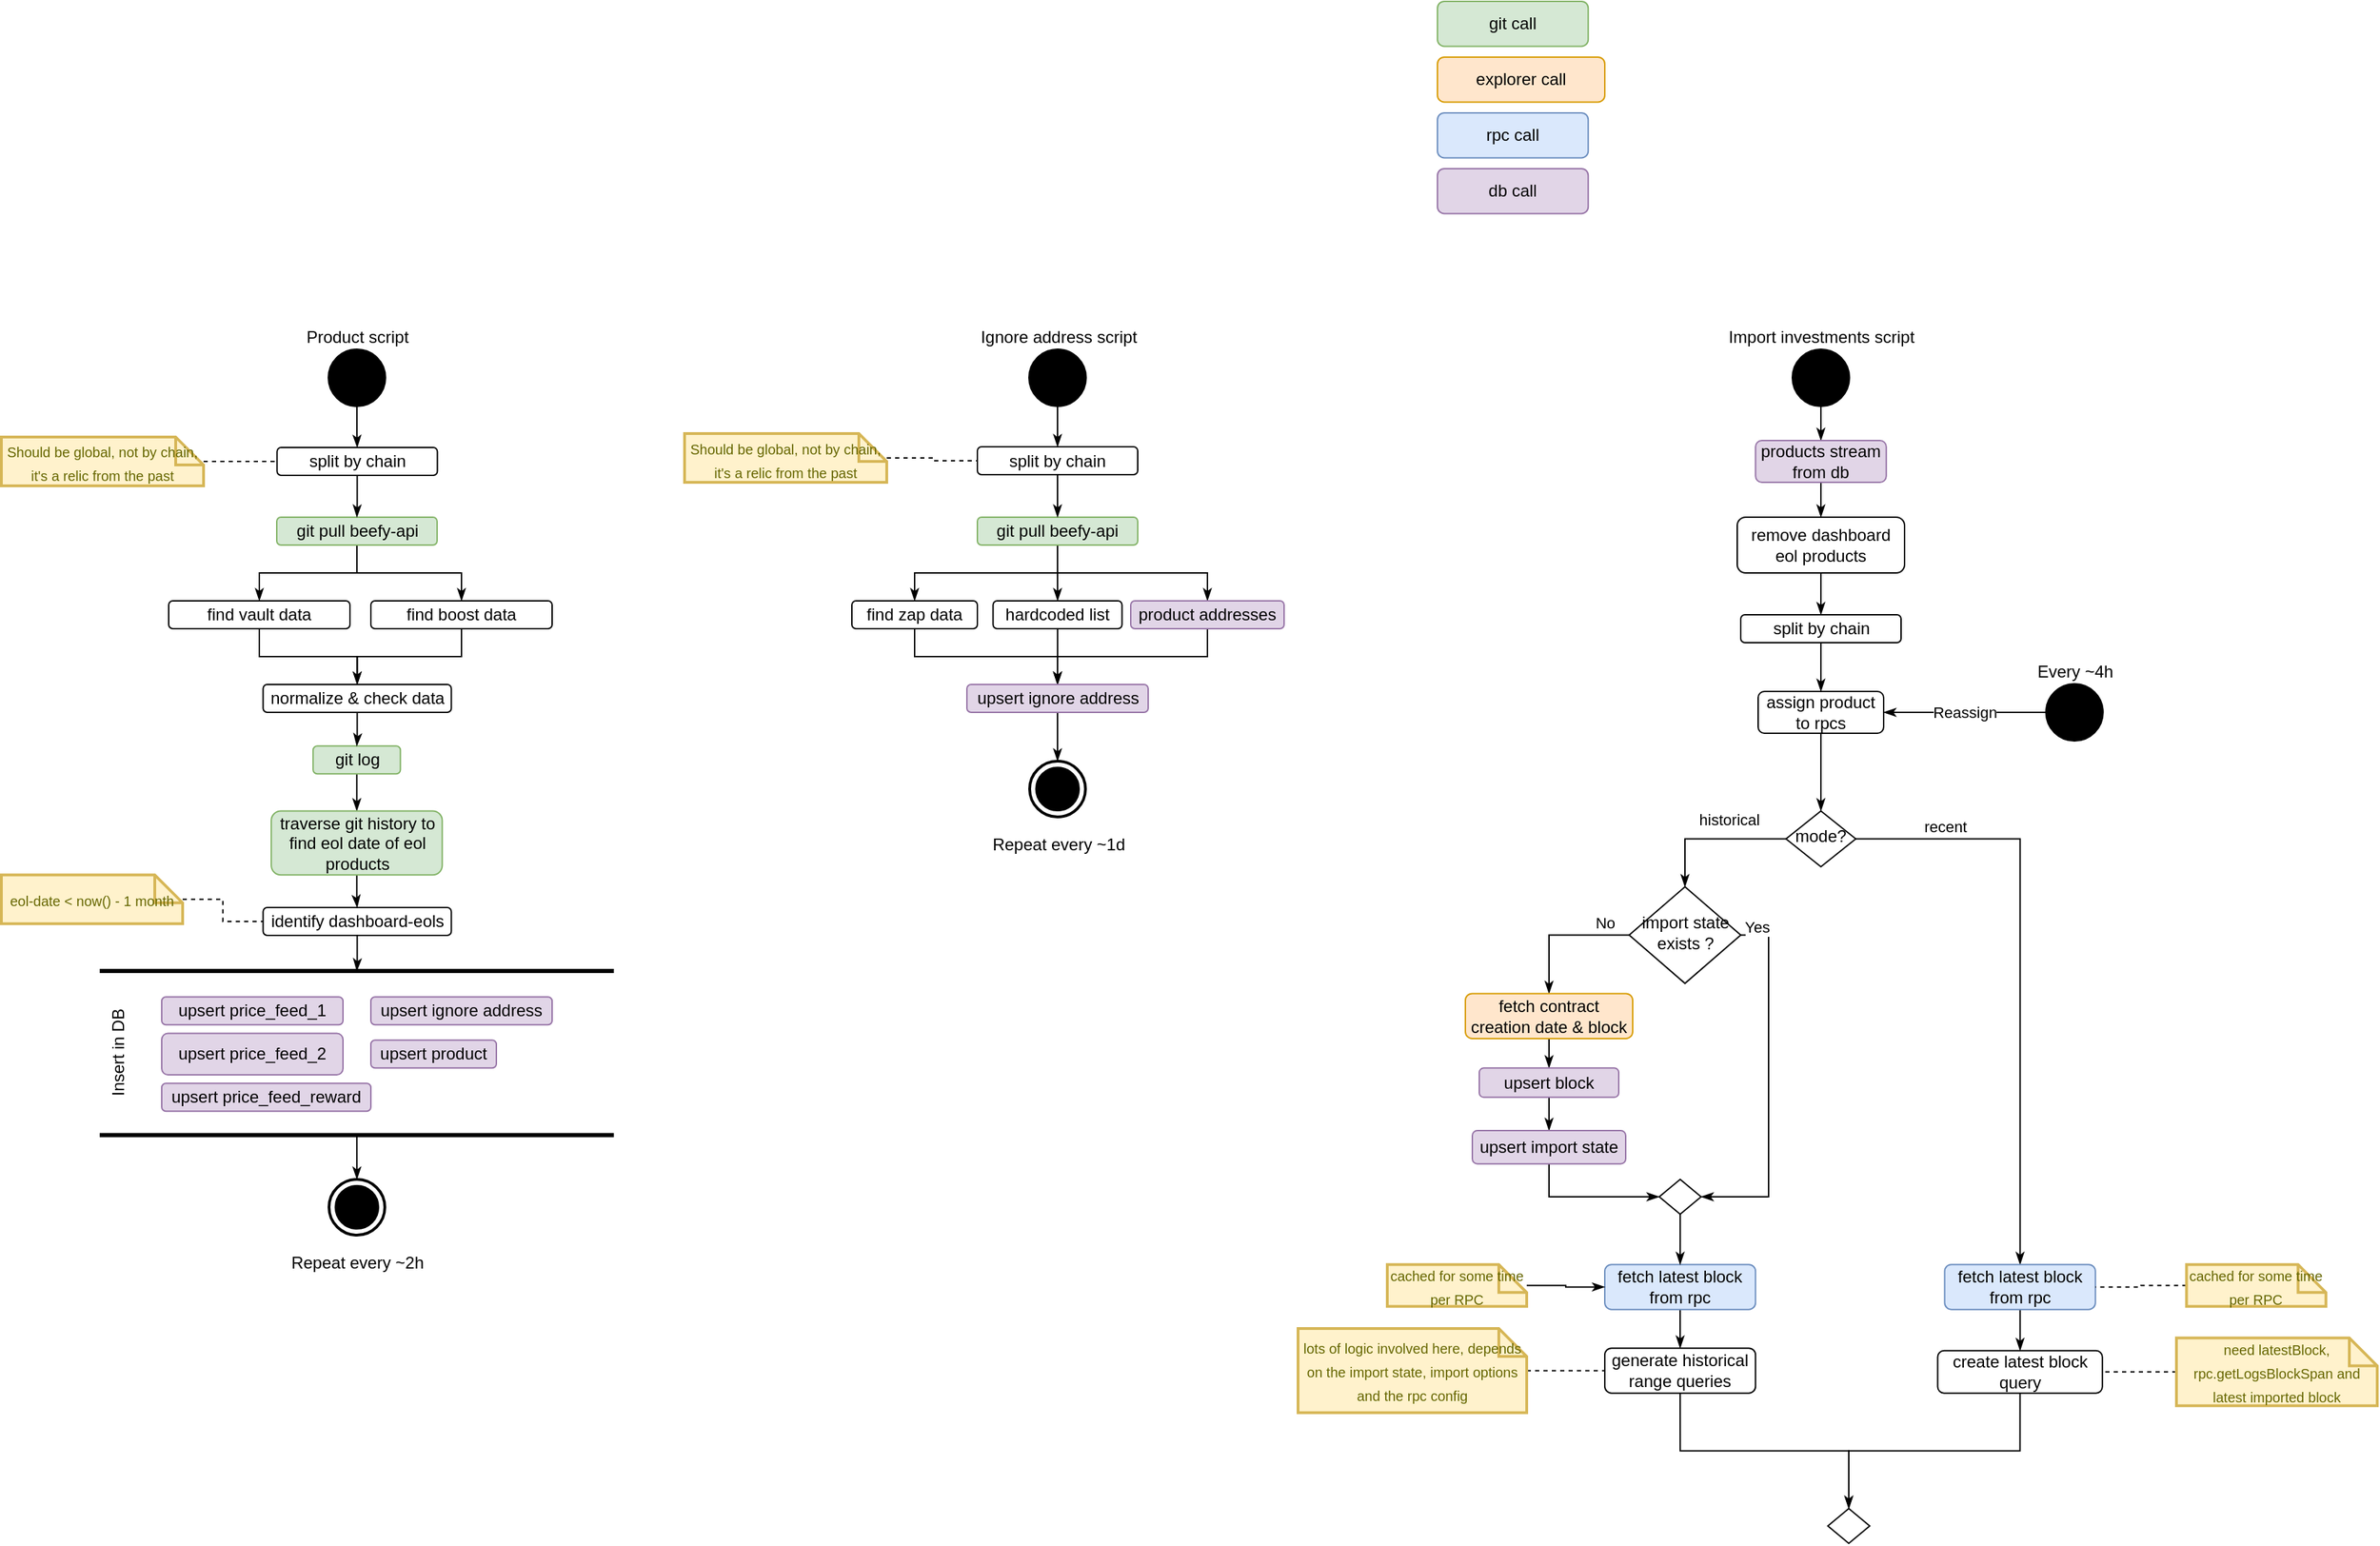 <mxfile version="21.2.1" type="github">
  <diagram id="C5RBs43oDa-KdzZeNtuy" name="Page-1">
    <mxGraphModel dx="1781" dy="1821" grid="1" gridSize="10" guides="1" tooltips="1" connect="1" arrows="1" fold="1" page="1" pageScale="1" pageWidth="827" pageHeight="1169" math="0" shadow="0">
      <root>
        <mxCell id="WIyWlLk6GJQsqaUBKTNV-0" />
        <mxCell id="WIyWlLk6GJQsqaUBKTNV-1" parent="WIyWlLk6GJQsqaUBKTNV-0" />
        <mxCell id="ZiqXiyuxJ9c71-WuivR--42" style="edgeStyle=orthogonalEdgeStyle;rounded=0;orthogonalLoop=1;jettySize=auto;html=1;endArrow=classicThin;endFill=1;" edge="1" parent="WIyWlLk6GJQsqaUBKTNV-1" source="ZiqXiyuxJ9c71-WuivR--5" target="ZiqXiyuxJ9c71-WuivR--52">
          <mxGeometry relative="1" as="geometry">
            <mxPoint x="80" y="80" as="targetPoint" />
          </mxGeometry>
        </mxCell>
        <mxCell id="ZiqXiyuxJ9c71-WuivR--5" value="Product script" style="shape=ellipse;html=1;fillColor=strokeColor;strokeWidth=2;verticalLabelPosition=top;verticalAlignment=top;perimeter=ellipsePerimeter;labelPosition=center;align=center;verticalAlign=bottom;" vertex="1" parent="WIyWlLk6GJQsqaUBKTNV-1">
          <mxGeometry x="-55" width="40" height="40" as="geometry" />
        </mxCell>
        <mxCell id="ZiqXiyuxJ9c71-WuivR--6" value="upsert product" style="rounded=1;whiteSpace=wrap;html=1;fontSize=12;glass=0;strokeWidth=1;shadow=0;fillColor=#e1d5e7;strokeColor=#9673a6;" vertex="1" parent="WIyWlLk6GJQsqaUBKTNV-1">
          <mxGeometry x="-25" y="495.12" width="90" height="20" as="geometry" />
        </mxCell>
        <mxCell id="ZiqXiyuxJ9c71-WuivR--87" style="edgeStyle=orthogonalEdgeStyle;shape=connector;rounded=0;orthogonalLoop=1;jettySize=auto;html=1;labelBackgroundColor=default;strokeColor=default;fontFamily=Helvetica;fontSize=11;fontColor=default;endArrow=classicThin;endFill=1;" edge="1" parent="WIyWlLk6GJQsqaUBKTNV-1" source="ZiqXiyuxJ9c71-WuivR--8" target="ZiqXiyuxJ9c71-WuivR--10">
          <mxGeometry relative="1" as="geometry" />
        </mxCell>
        <mxCell id="ZiqXiyuxJ9c71-WuivR--88" style="edgeStyle=orthogonalEdgeStyle;shape=connector;rounded=0;orthogonalLoop=1;jettySize=auto;html=1;labelBackgroundColor=default;strokeColor=default;fontFamily=Helvetica;fontSize=11;fontColor=default;endArrow=classicThin;endFill=1;" edge="1" parent="WIyWlLk6GJQsqaUBKTNV-1" source="ZiqXiyuxJ9c71-WuivR--8" target="ZiqXiyuxJ9c71-WuivR--27">
          <mxGeometry relative="1" as="geometry" />
        </mxCell>
        <mxCell id="ZiqXiyuxJ9c71-WuivR--8" value="git pull beefy-api" style="rounded=1;whiteSpace=wrap;html=1;fontSize=12;glass=0;strokeWidth=1;shadow=0;fillColor=#d5e8d4;strokeColor=#82b366;" vertex="1" parent="WIyWlLk6GJQsqaUBKTNV-1">
          <mxGeometry x="-92.5" y="120" width="115" height="20" as="geometry" />
        </mxCell>
        <mxCell id="ZiqXiyuxJ9c71-WuivR--94" style="edgeStyle=orthogonalEdgeStyle;shape=connector;rounded=0;orthogonalLoop=1;jettySize=auto;html=1;labelBackgroundColor=default;strokeColor=default;fontFamily=Helvetica;fontSize=11;fontColor=default;endArrow=classicThin;endFill=1;" edge="1" parent="WIyWlLk6GJQsqaUBKTNV-1" source="ZiqXiyuxJ9c71-WuivR--10" target="ZiqXiyuxJ9c71-WuivR--90">
          <mxGeometry relative="1" as="geometry" />
        </mxCell>
        <mxCell id="ZiqXiyuxJ9c71-WuivR--10" value="find vault data" style="rounded=1;whiteSpace=wrap;html=1;fontSize=12;glass=0;strokeWidth=1;shadow=0;" vertex="1" parent="WIyWlLk6GJQsqaUBKTNV-1">
          <mxGeometry x="-170" y="180" width="130" height="20" as="geometry" />
        </mxCell>
        <mxCell id="ZiqXiyuxJ9c71-WuivR--16" value="upsert&amp;nbsp;price_feed_1" style="rounded=1;whiteSpace=wrap;html=1;fontSize=12;glass=0;strokeWidth=1;shadow=0;fillColor=#e1d5e7;strokeColor=#9673a6;" vertex="1" parent="WIyWlLk6GJQsqaUBKTNV-1">
          <mxGeometry x="-175" y="464.12" width="130" height="20" as="geometry" />
        </mxCell>
        <mxCell id="ZiqXiyuxJ9c71-WuivR--41" style="edgeStyle=orthogonalEdgeStyle;rounded=0;orthogonalLoop=1;jettySize=auto;html=1;endArrow=classicThin;endFill=1;" edge="1" parent="WIyWlLk6GJQsqaUBKTNV-1" source="ZiqXiyuxJ9c71-WuivR--19" target="ZiqXiyuxJ9c71-WuivR--39">
          <mxGeometry relative="1" as="geometry" />
        </mxCell>
        <mxCell id="ZiqXiyuxJ9c71-WuivR--19" value="Insert in DB" style="html=1;shape=mxgraph.sysml.actPart;strokeWidth=3;verticalAlign=top;rotation=-90;whiteSpace=wrap;" vertex="1" parent="WIyWlLk6GJQsqaUBKTNV-1">
          <mxGeometry x="-93.94" y="320" width="117.65" height="368.75" as="geometry" />
        </mxCell>
        <mxCell id="ZiqXiyuxJ9c71-WuivR--20" value="upsert&amp;nbsp;price_feed_2" style="rounded=1;whiteSpace=wrap;html=1;fontSize=12;glass=0;strokeWidth=1;shadow=0;fillColor=#e1d5e7;strokeColor=#9673a6;" vertex="1" parent="WIyWlLk6GJQsqaUBKTNV-1">
          <mxGeometry x="-175" y="490.24" width="130" height="29.76" as="geometry" />
        </mxCell>
        <mxCell id="ZiqXiyuxJ9c71-WuivR--23" value="upsert price_feed_reward" style="rounded=1;whiteSpace=wrap;html=1;fontSize=12;glass=0;strokeWidth=1;shadow=0;fillColor=#e1d5e7;strokeColor=#9673a6;" vertex="1" parent="WIyWlLk6GJQsqaUBKTNV-1">
          <mxGeometry x="-175" y="526.12" width="150" height="20" as="geometry" />
        </mxCell>
        <mxCell id="ZiqXiyuxJ9c71-WuivR--24" value="upsert ignore address" style="rounded=1;whiteSpace=wrap;html=1;fontSize=12;glass=0;strokeWidth=1;shadow=0;fillColor=#e1d5e7;strokeColor=#9673a6;" vertex="1" parent="WIyWlLk6GJQsqaUBKTNV-1">
          <mxGeometry x="-25" y="464.12" width="130" height="20" as="geometry" />
        </mxCell>
        <mxCell id="ZiqXiyuxJ9c71-WuivR--93" style="edgeStyle=orthogonalEdgeStyle;shape=connector;rounded=0;orthogonalLoop=1;jettySize=auto;html=1;labelBackgroundColor=default;strokeColor=default;fontFamily=Helvetica;fontSize=11;fontColor=default;endArrow=classicThin;endFill=1;" edge="1" parent="WIyWlLk6GJQsqaUBKTNV-1" source="ZiqXiyuxJ9c71-WuivR--27" target="ZiqXiyuxJ9c71-WuivR--90">
          <mxGeometry relative="1" as="geometry" />
        </mxCell>
        <mxCell id="ZiqXiyuxJ9c71-WuivR--27" value="find boost data" style="rounded=1;whiteSpace=wrap;html=1;fontSize=12;glass=0;strokeWidth=1;shadow=0;" vertex="1" parent="WIyWlLk6GJQsqaUBKTNV-1">
          <mxGeometry x="-25" y="180" width="130" height="20" as="geometry" />
        </mxCell>
        <mxCell id="ZiqXiyuxJ9c71-WuivR--40" style="edgeStyle=orthogonalEdgeStyle;rounded=0;orthogonalLoop=1;jettySize=auto;html=1;endArrow=classicThin;endFill=1;" edge="1" parent="WIyWlLk6GJQsqaUBKTNV-1" source="ZiqXiyuxJ9c71-WuivR--89" target="ZiqXiyuxJ9c71-WuivR--78">
          <mxGeometry relative="1" as="geometry">
            <mxPoint x="-35" y="350" as="sourcePoint" />
          </mxGeometry>
        </mxCell>
        <mxCell id="ZiqXiyuxJ9c71-WuivR--39" value="Repeat every ~2h" style="html=1;shape=mxgraph.sysml.actFinal;strokeWidth=2;verticalLabelPosition=bottom;verticalAlignment=top;" vertex="1" parent="WIyWlLk6GJQsqaUBKTNV-1">
          <mxGeometry x="-55.0" y="595" width="40" height="40" as="geometry" />
        </mxCell>
        <mxCell id="ZiqXiyuxJ9c71-WuivR--57" style="edgeStyle=orthogonalEdgeStyle;rounded=0;orthogonalLoop=1;jettySize=auto;html=1;endArrow=classicThin;endFill=1;" edge="1" parent="WIyWlLk6GJQsqaUBKTNV-1" source="ZiqXiyuxJ9c71-WuivR--45" target="ZiqXiyuxJ9c71-WuivR--54">
          <mxGeometry relative="1" as="geometry" />
        </mxCell>
        <mxCell id="ZiqXiyuxJ9c71-WuivR--45" value="Ignore address script" style="shape=ellipse;html=1;fillColor=strokeColor;strokeWidth=2;verticalLabelPosition=top;verticalAlignment=top;perimeter=ellipsePerimeter;labelPosition=center;align=center;verticalAlign=bottom;" vertex="1" parent="WIyWlLk6GJQsqaUBKTNV-1">
          <mxGeometry x="447.5" width="40" height="40" as="geometry" />
        </mxCell>
        <mxCell id="ZiqXiyuxJ9c71-WuivR--61" style="edgeStyle=orthogonalEdgeStyle;shape=connector;rounded=0;orthogonalLoop=1;jettySize=auto;html=1;labelBackgroundColor=default;strokeColor=default;fontFamily=Helvetica;fontSize=11;fontColor=default;endArrow=classicThin;endFill=1;" edge="1" parent="WIyWlLk6GJQsqaUBKTNV-1" source="ZiqXiyuxJ9c71-WuivR--46" target="ZiqXiyuxJ9c71-WuivR--59">
          <mxGeometry relative="1" as="geometry" />
        </mxCell>
        <mxCell id="ZiqXiyuxJ9c71-WuivR--62" style="edgeStyle=orthogonalEdgeStyle;shape=connector;rounded=0;orthogonalLoop=1;jettySize=auto;html=1;labelBackgroundColor=default;strokeColor=default;fontFamily=Helvetica;fontSize=11;fontColor=default;endArrow=classicThin;endFill=1;" edge="1" parent="WIyWlLk6GJQsqaUBKTNV-1" source="ZiqXiyuxJ9c71-WuivR--46" target="ZiqXiyuxJ9c71-WuivR--60">
          <mxGeometry relative="1" as="geometry" />
        </mxCell>
        <mxCell id="ZiqXiyuxJ9c71-WuivR--64" style="edgeStyle=orthogonalEdgeStyle;shape=connector;rounded=0;orthogonalLoop=1;jettySize=auto;html=1;labelBackgroundColor=default;strokeColor=default;fontFamily=Helvetica;fontSize=11;fontColor=default;endArrow=classicThin;endFill=1;" edge="1" parent="WIyWlLk6GJQsqaUBKTNV-1" source="ZiqXiyuxJ9c71-WuivR--46" target="ZiqXiyuxJ9c71-WuivR--63">
          <mxGeometry relative="1" as="geometry" />
        </mxCell>
        <mxCell id="ZiqXiyuxJ9c71-WuivR--46" value="git pull beefy-api" style="rounded=1;whiteSpace=wrap;html=1;fontSize=12;glass=0;strokeWidth=1;shadow=0;fillColor=#d5e8d4;strokeColor=#82b366;" vertex="1" parent="WIyWlLk6GJQsqaUBKTNV-1">
          <mxGeometry x="410" y="120" width="115" height="20" as="geometry" />
        </mxCell>
        <mxCell id="ZiqXiyuxJ9c71-WuivR--51" style="edgeStyle=orthogonalEdgeStyle;rounded=0;orthogonalLoop=1;jettySize=auto;html=1;endArrow=none;endFill=0;dashed=1;" edge="1" parent="WIyWlLk6GJQsqaUBKTNV-1" source="ZiqXiyuxJ9c71-WuivR--131" target="ZiqXiyuxJ9c71-WuivR--52">
          <mxGeometry relative="1" as="geometry">
            <mxPoint x="-140" y="79.5" as="sourcePoint" />
            <mxPoint x="-303.6" y="272.805" as="targetPoint" />
          </mxGeometry>
        </mxCell>
        <mxCell id="ZiqXiyuxJ9c71-WuivR--53" style="edgeStyle=orthogonalEdgeStyle;rounded=0;orthogonalLoop=1;jettySize=auto;html=1;endArrow=classicThin;endFill=1;" edge="1" parent="WIyWlLk6GJQsqaUBKTNV-1" source="ZiqXiyuxJ9c71-WuivR--52" target="ZiqXiyuxJ9c71-WuivR--8">
          <mxGeometry relative="1" as="geometry" />
        </mxCell>
        <mxCell id="ZiqXiyuxJ9c71-WuivR--52" value="split by chain" style="rounded=1;whiteSpace=wrap;html=1;fontSize=12;glass=0;strokeWidth=1;shadow=0;" vertex="1" parent="WIyWlLk6GJQsqaUBKTNV-1">
          <mxGeometry x="-92.29" y="70" width="115" height="20" as="geometry" />
        </mxCell>
        <mxCell id="ZiqXiyuxJ9c71-WuivR--58" style="edgeStyle=orthogonalEdgeStyle;rounded=0;orthogonalLoop=1;jettySize=auto;html=1;endArrow=classicThin;endFill=1;" edge="1" parent="WIyWlLk6GJQsqaUBKTNV-1" source="ZiqXiyuxJ9c71-WuivR--54" target="ZiqXiyuxJ9c71-WuivR--46">
          <mxGeometry relative="1" as="geometry" />
        </mxCell>
        <mxCell id="ZiqXiyuxJ9c71-WuivR--54" value="split by chain" style="rounded=1;whiteSpace=wrap;html=1;fontSize=12;glass=0;strokeWidth=1;shadow=0;" vertex="1" parent="WIyWlLk6GJQsqaUBKTNV-1">
          <mxGeometry x="410" y="69.5" width="115" height="20" as="geometry" />
        </mxCell>
        <mxCell id="ZiqXiyuxJ9c71-WuivR--56" style="edgeStyle=orthogonalEdgeStyle;rounded=0;orthogonalLoop=1;jettySize=auto;html=1;endArrow=none;endFill=0;dashed=1;" edge="1" parent="WIyWlLk6GJQsqaUBKTNV-1" source="ZiqXiyuxJ9c71-WuivR--133" target="ZiqXiyuxJ9c71-WuivR--54">
          <mxGeometry relative="1" as="geometry">
            <mxPoint x="380" y="79.5" as="sourcePoint" />
          </mxGeometry>
        </mxCell>
        <mxCell id="ZiqXiyuxJ9c71-WuivR--66" style="edgeStyle=orthogonalEdgeStyle;shape=connector;rounded=0;orthogonalLoop=1;jettySize=auto;html=1;labelBackgroundColor=default;strokeColor=default;fontFamily=Helvetica;fontSize=11;fontColor=default;endArrow=classicThin;endFill=1;" edge="1" parent="WIyWlLk6GJQsqaUBKTNV-1" source="ZiqXiyuxJ9c71-WuivR--59" target="ZiqXiyuxJ9c71-WuivR--65">
          <mxGeometry relative="1" as="geometry" />
        </mxCell>
        <mxCell id="ZiqXiyuxJ9c71-WuivR--59" value="find zap data" style="rounded=1;whiteSpace=wrap;html=1;fontSize=12;glass=0;strokeWidth=1;shadow=0;" vertex="1" parent="WIyWlLk6GJQsqaUBKTNV-1">
          <mxGeometry x="320" y="180" width="90" height="20" as="geometry" />
        </mxCell>
        <mxCell id="ZiqXiyuxJ9c71-WuivR--67" style="edgeStyle=orthogonalEdgeStyle;shape=connector;rounded=0;orthogonalLoop=1;jettySize=auto;html=1;labelBackgroundColor=default;strokeColor=default;fontFamily=Helvetica;fontSize=11;fontColor=default;endArrow=classicThin;endFill=1;" edge="1" parent="WIyWlLk6GJQsqaUBKTNV-1" source="ZiqXiyuxJ9c71-WuivR--60" target="ZiqXiyuxJ9c71-WuivR--65">
          <mxGeometry relative="1" as="geometry" />
        </mxCell>
        <mxCell id="ZiqXiyuxJ9c71-WuivR--60" value="hardcoded list" style="rounded=1;whiteSpace=wrap;html=1;fontSize=12;glass=0;strokeWidth=1;shadow=0;" vertex="1" parent="WIyWlLk6GJQsqaUBKTNV-1">
          <mxGeometry x="421.25" y="180" width="92.5" height="20" as="geometry" />
        </mxCell>
        <mxCell id="ZiqXiyuxJ9c71-WuivR--68" style="edgeStyle=orthogonalEdgeStyle;shape=connector;rounded=0;orthogonalLoop=1;jettySize=auto;html=1;labelBackgroundColor=default;strokeColor=default;fontFamily=Helvetica;fontSize=11;fontColor=default;endArrow=classicThin;endFill=1;" edge="1" parent="WIyWlLk6GJQsqaUBKTNV-1" source="ZiqXiyuxJ9c71-WuivR--63" target="ZiqXiyuxJ9c71-WuivR--65">
          <mxGeometry relative="1" as="geometry" />
        </mxCell>
        <mxCell id="ZiqXiyuxJ9c71-WuivR--63" value="product addresses" style="rounded=1;whiteSpace=wrap;html=1;fontSize=12;glass=0;strokeWidth=1;shadow=0;fillColor=#e1d5e7;strokeColor=#9673a6;" vertex="1" parent="WIyWlLk6GJQsqaUBKTNV-1">
          <mxGeometry x="520" y="180" width="110" height="20" as="geometry" />
        </mxCell>
        <mxCell id="ZiqXiyuxJ9c71-WuivR--70" style="edgeStyle=orthogonalEdgeStyle;shape=connector;rounded=0;orthogonalLoop=1;jettySize=auto;html=1;labelBackgroundColor=default;strokeColor=default;fontFamily=Helvetica;fontSize=11;fontColor=default;endArrow=classicThin;endFill=1;" edge="1" parent="WIyWlLk6GJQsqaUBKTNV-1" source="ZiqXiyuxJ9c71-WuivR--65" target="ZiqXiyuxJ9c71-WuivR--69">
          <mxGeometry relative="1" as="geometry" />
        </mxCell>
        <mxCell id="ZiqXiyuxJ9c71-WuivR--65" value="upsert ignore address" style="rounded=1;whiteSpace=wrap;html=1;fontSize=12;glass=0;strokeWidth=1;shadow=0;fillColor=#e1d5e7;strokeColor=#9673a6;" vertex="1" parent="WIyWlLk6GJQsqaUBKTNV-1">
          <mxGeometry x="402.5" y="240" width="130" height="20" as="geometry" />
        </mxCell>
        <mxCell id="ZiqXiyuxJ9c71-WuivR--69" value="Repeat every ~1d" style="html=1;shape=mxgraph.sysml.actFinal;strokeWidth=2;verticalLabelPosition=bottom;verticalAlignment=top;" vertex="1" parent="WIyWlLk6GJQsqaUBKTNV-1">
          <mxGeometry x="447.5" y="295" width="40" height="40" as="geometry" />
        </mxCell>
        <mxCell id="ZiqXiyuxJ9c71-WuivR--95" style="edgeStyle=orthogonalEdgeStyle;shape=connector;rounded=0;orthogonalLoop=1;jettySize=auto;html=1;labelBackgroundColor=default;strokeColor=default;fontFamily=Helvetica;fontSize=11;fontColor=default;endArrow=classicThin;endFill=1;" edge="1" parent="WIyWlLk6GJQsqaUBKTNV-1" source="ZiqXiyuxJ9c71-WuivR--73" target="ZiqXiyuxJ9c71-WuivR--75">
          <mxGeometry relative="1" as="geometry" />
        </mxCell>
        <mxCell id="ZiqXiyuxJ9c71-WuivR--73" value="Import investments script" style="shape=ellipse;html=1;fillColor=strokeColor;strokeWidth=2;verticalLabelPosition=top;verticalAlignment=top;perimeter=ellipsePerimeter;labelPosition=center;align=center;verticalAlign=bottom;" vertex="1" parent="WIyWlLk6GJQsqaUBKTNV-1">
          <mxGeometry x="995" width="40" height="40" as="geometry" />
        </mxCell>
        <mxCell id="ZiqXiyuxJ9c71-WuivR--101" value="historical" style="edgeStyle=orthogonalEdgeStyle;shape=connector;rounded=0;orthogonalLoop=1;jettySize=auto;html=1;labelBackgroundColor=default;strokeColor=default;fontFamily=Helvetica;fontSize=11;fontColor=default;endArrow=classicThin;endFill=1;" edge="1" parent="WIyWlLk6GJQsqaUBKTNV-1" source="ZiqXiyuxJ9c71-WuivR--74" target="ZiqXiyuxJ9c71-WuivR--98">
          <mxGeometry x="-0.235" y="-14" relative="1" as="geometry">
            <mxPoint as="offset" />
          </mxGeometry>
        </mxCell>
        <mxCell id="ZiqXiyuxJ9c71-WuivR--102" style="edgeStyle=orthogonalEdgeStyle;shape=connector;rounded=0;orthogonalLoop=1;jettySize=auto;html=1;labelBackgroundColor=default;strokeColor=default;fontFamily=Helvetica;fontSize=11;fontColor=default;endArrow=classicThin;endFill=1;" edge="1" parent="WIyWlLk6GJQsqaUBKTNV-1" source="ZiqXiyuxJ9c71-WuivR--74" target="ZiqXiyuxJ9c71-WuivR--119">
          <mxGeometry relative="1" as="geometry">
            <mxPoint x="1150" y="370.74" as="targetPoint" />
          </mxGeometry>
        </mxCell>
        <mxCell id="ZiqXiyuxJ9c71-WuivR--105" value="recent" style="edgeLabel;html=1;align=center;verticalAlign=middle;resizable=0;points=[];fontSize=11;fontFamily=Helvetica;fontColor=default;" vertex="1" connectable="0" parent="ZiqXiyuxJ9c71-WuivR--102">
          <mxGeometry x="-0.295" y="-3" relative="1" as="geometry">
            <mxPoint x="-51" y="-40" as="offset" />
          </mxGeometry>
        </mxCell>
        <mxCell id="ZiqXiyuxJ9c71-WuivR--74" value="mode?" style="rhombus;whiteSpace=wrap;html=1;shadow=0;fontFamily=Helvetica;fontSize=12;align=center;strokeWidth=1;spacing=6;spacingTop=-4;" vertex="1" parent="WIyWlLk6GJQsqaUBKTNV-1">
          <mxGeometry x="990" y="330.74" width="50" height="40" as="geometry" />
        </mxCell>
        <mxCell id="ZiqXiyuxJ9c71-WuivR--96" style="edgeStyle=orthogonalEdgeStyle;shape=connector;rounded=0;orthogonalLoop=1;jettySize=auto;html=1;labelBackgroundColor=default;strokeColor=default;fontFamily=Helvetica;fontSize=11;fontColor=default;endArrow=classicThin;endFill=1;" edge="1" parent="WIyWlLk6GJQsqaUBKTNV-1" source="ZiqXiyuxJ9c71-WuivR--75" target="ZiqXiyuxJ9c71-WuivR--77">
          <mxGeometry relative="1" as="geometry" />
        </mxCell>
        <mxCell id="ZiqXiyuxJ9c71-WuivR--75" value="products stream from db" style="rounded=1;whiteSpace=wrap;html=1;fontSize=12;glass=0;strokeWidth=1;shadow=0;fillColor=#e1d5e7;strokeColor=#9673a6;" vertex="1" parent="WIyWlLk6GJQsqaUBKTNV-1">
          <mxGeometry x="968.13" y="65" width="93.75" height="30" as="geometry" />
        </mxCell>
        <mxCell id="ZiqXiyuxJ9c71-WuivR--100" style="edgeStyle=orthogonalEdgeStyle;shape=connector;rounded=0;orthogonalLoop=1;jettySize=auto;html=1;labelBackgroundColor=default;strokeColor=default;fontFamily=Helvetica;fontSize=11;fontColor=default;endArrow=classicThin;endFill=1;" edge="1" parent="WIyWlLk6GJQsqaUBKTNV-1" source="ZiqXiyuxJ9c71-WuivR--76" target="ZiqXiyuxJ9c71-WuivR--112">
          <mxGeometry relative="1" as="geometry" />
        </mxCell>
        <mxCell id="ZiqXiyuxJ9c71-WuivR--76" value="split by chain" style="rounded=1;whiteSpace=wrap;html=1;fontSize=12;glass=0;strokeWidth=1;shadow=0;" vertex="1" parent="WIyWlLk6GJQsqaUBKTNV-1">
          <mxGeometry x="957.51" y="190" width="115" height="20" as="geometry" />
        </mxCell>
        <mxCell id="ZiqXiyuxJ9c71-WuivR--97" style="edgeStyle=orthogonalEdgeStyle;shape=connector;rounded=0;orthogonalLoop=1;jettySize=auto;html=1;labelBackgroundColor=default;strokeColor=default;fontFamily=Helvetica;fontSize=11;fontColor=default;endArrow=classicThin;endFill=1;" edge="1" parent="WIyWlLk6GJQsqaUBKTNV-1" source="ZiqXiyuxJ9c71-WuivR--77" target="ZiqXiyuxJ9c71-WuivR--76">
          <mxGeometry relative="1" as="geometry" />
        </mxCell>
        <mxCell id="ZiqXiyuxJ9c71-WuivR--77" value="remove dashboard eol products" style="rounded=1;whiteSpace=wrap;html=1;fontSize=12;glass=0;strokeWidth=1;shadow=0;" vertex="1" parent="WIyWlLk6GJQsqaUBKTNV-1">
          <mxGeometry x="955" y="120" width="120" height="40" as="geometry" />
        </mxCell>
        <mxCell id="ZiqXiyuxJ9c71-WuivR--79" style="edgeStyle=orthogonalEdgeStyle;shape=connector;rounded=0;orthogonalLoop=1;jettySize=auto;html=1;labelBackgroundColor=default;strokeColor=default;fontFamily=Helvetica;fontSize=11;fontColor=default;endArrow=classicThin;endFill=1;" edge="1" parent="WIyWlLk6GJQsqaUBKTNV-1" source="ZiqXiyuxJ9c71-WuivR--78" target="ZiqXiyuxJ9c71-WuivR--19">
          <mxGeometry relative="1" as="geometry" />
        </mxCell>
        <mxCell id="ZiqXiyuxJ9c71-WuivR--78" value="identify dashboard-eols" style="rounded=1;whiteSpace=wrap;html=1;fontSize=12;glass=0;strokeWidth=1;shadow=0;" vertex="1" parent="WIyWlLk6GJQsqaUBKTNV-1">
          <mxGeometry x="-102.29" y="400" width="135" height="20" as="geometry" />
        </mxCell>
        <mxCell id="ZiqXiyuxJ9c71-WuivR--81" style="edgeStyle=orthogonalEdgeStyle;shape=connector;rounded=0;orthogonalLoop=1;jettySize=auto;html=1;labelBackgroundColor=default;strokeColor=default;fontFamily=Helvetica;fontSize=11;fontColor=default;endArrow=none;endFill=0;dashed=1;" edge="1" parent="WIyWlLk6GJQsqaUBKTNV-1" source="ZiqXiyuxJ9c71-WuivR--80" target="ZiqXiyuxJ9c71-WuivR--78">
          <mxGeometry relative="1" as="geometry" />
        </mxCell>
        <mxCell id="ZiqXiyuxJ9c71-WuivR--80" value="&lt;font size=&quot;1&quot;&gt;eol-date &amp;lt; now() - 1 month&lt;/font&gt;" style="shape=note;strokeWidth=2;fontSize=14;size=20;whiteSpace=wrap;html=1;fillColor=#fff2cc;strokeColor=#d6b656;fontColor=#666600;" vertex="1" parent="WIyWlLk6GJQsqaUBKTNV-1">
          <mxGeometry x="-290" y="376.62" width="130" height="35" as="geometry" />
        </mxCell>
        <mxCell id="ZiqXiyuxJ9c71-WuivR--91" style="edgeStyle=orthogonalEdgeStyle;shape=connector;rounded=0;orthogonalLoop=1;jettySize=auto;html=1;labelBackgroundColor=default;strokeColor=default;fontFamily=Helvetica;fontSize=11;fontColor=default;endArrow=classicThin;endFill=1;" edge="1" parent="WIyWlLk6GJQsqaUBKTNV-1" source="ZiqXiyuxJ9c71-WuivR--86" target="ZiqXiyuxJ9c71-WuivR--89">
          <mxGeometry relative="1" as="geometry" />
        </mxCell>
        <mxCell id="ZiqXiyuxJ9c71-WuivR--86" value="git log" style="rounded=1;whiteSpace=wrap;html=1;fontSize=12;glass=0;strokeWidth=1;shadow=0;fillColor=#d5e8d4;strokeColor=#82b366;" vertex="1" parent="WIyWlLk6GJQsqaUBKTNV-1">
          <mxGeometry x="-66.43" y="284.12" width="62.62" height="20" as="geometry" />
        </mxCell>
        <mxCell id="ZiqXiyuxJ9c71-WuivR--89" value="traverse git history to find eol date of eol products" style="rounded=1;whiteSpace=wrap;html=1;fontSize=12;glass=0;strokeWidth=1;shadow=0;fillColor=#d5e8d4;strokeColor=#82b366;" vertex="1" parent="WIyWlLk6GJQsqaUBKTNV-1">
          <mxGeometry x="-96.43" y="330.74" width="122.62" height="45.88" as="geometry" />
        </mxCell>
        <mxCell id="ZiqXiyuxJ9c71-WuivR--92" style="edgeStyle=orthogonalEdgeStyle;shape=connector;rounded=0;orthogonalLoop=1;jettySize=auto;html=1;labelBackgroundColor=default;strokeColor=default;fontFamily=Helvetica;fontSize=11;fontColor=default;endArrow=classicThin;endFill=1;" edge="1" parent="WIyWlLk6GJQsqaUBKTNV-1" source="ZiqXiyuxJ9c71-WuivR--90" target="ZiqXiyuxJ9c71-WuivR--86">
          <mxGeometry relative="1" as="geometry" />
        </mxCell>
        <mxCell id="ZiqXiyuxJ9c71-WuivR--90" value="normalize &amp;amp; check data" style="rounded=1;whiteSpace=wrap;html=1;fontSize=12;glass=0;strokeWidth=1;shadow=0;" vertex="1" parent="WIyWlLk6GJQsqaUBKTNV-1">
          <mxGeometry x="-102.29" y="240" width="135" height="20" as="geometry" />
        </mxCell>
        <mxCell id="ZiqXiyuxJ9c71-WuivR--125" style="edgeStyle=orthogonalEdgeStyle;shape=connector;rounded=0;orthogonalLoop=1;jettySize=auto;html=1;labelBackgroundColor=default;strokeColor=default;fontFamily=Helvetica;fontSize=11;fontColor=default;endArrow=classicThin;endFill=1;exitX=1;exitY=0.5;exitDx=0;exitDy=0;entryX=1;entryY=0.5;entryDx=0;entryDy=0;" edge="1" parent="WIyWlLk6GJQsqaUBKTNV-1" source="ZiqXiyuxJ9c71-WuivR--98" target="ZiqXiyuxJ9c71-WuivR--142">
          <mxGeometry relative="1" as="geometry" />
        </mxCell>
        <mxCell id="ZiqXiyuxJ9c71-WuivR--126" value="Yes" style="edgeLabel;html=1;align=center;verticalAlign=middle;resizable=0;points=[];fontSize=11;fontFamily=Helvetica;fontColor=default;" vertex="1" connectable="0" parent="ZiqXiyuxJ9c71-WuivR--125">
          <mxGeometry x="-0.772" y="2" relative="1" as="geometry">
            <mxPoint x="-11" y="-15" as="offset" />
          </mxGeometry>
        </mxCell>
        <mxCell id="ZiqXiyuxJ9c71-WuivR--136" style="edgeStyle=orthogonalEdgeStyle;shape=connector;rounded=0;orthogonalLoop=1;jettySize=auto;html=1;exitX=0;exitY=0.5;exitDx=0;exitDy=0;labelBackgroundColor=default;strokeColor=default;fontFamily=Helvetica;fontSize=11;fontColor=default;endArrow=classicThin;endFill=1;" edge="1" parent="WIyWlLk6GJQsqaUBKTNV-1" source="ZiqXiyuxJ9c71-WuivR--98" target="ZiqXiyuxJ9c71-WuivR--127">
          <mxGeometry relative="1" as="geometry" />
        </mxCell>
        <mxCell id="ZiqXiyuxJ9c71-WuivR--137" value="No" style="edgeLabel;html=1;align=center;verticalAlign=middle;resizable=0;points=[];fontSize=11;fontFamily=Helvetica;fontColor=default;" vertex="1" connectable="0" parent="ZiqXiyuxJ9c71-WuivR--136">
          <mxGeometry x="-0.708" relative="1" as="geometry">
            <mxPoint x="-3" y="-9" as="offset" />
          </mxGeometry>
        </mxCell>
        <mxCell id="ZiqXiyuxJ9c71-WuivR--98" value="import state exists ?" style="rhombus;whiteSpace=wrap;html=1;shadow=0;fontFamily=Helvetica;fontSize=12;align=center;strokeWidth=1;spacing=6;spacingTop=-4;" vertex="1" parent="WIyWlLk6GJQsqaUBKTNV-1">
          <mxGeometry x="877.51" y="385.16" width="80" height="69.26" as="geometry" />
        </mxCell>
        <mxCell id="ZiqXiyuxJ9c71-WuivR--153" style="edgeStyle=orthogonalEdgeStyle;shape=connector;rounded=0;orthogonalLoop=1;jettySize=auto;html=1;entryX=0.5;entryY=0;entryDx=0;entryDy=0;labelBackgroundColor=default;strokeColor=default;fontFamily=Helvetica;fontSize=11;fontColor=default;endArrow=classicThin;endFill=1;exitX=0.5;exitY=1;exitDx=0;exitDy=0;" edge="1" parent="WIyWlLk6GJQsqaUBKTNV-1" source="ZiqXiyuxJ9c71-WuivR--109" target="ZiqXiyuxJ9c71-WuivR--151">
          <mxGeometry relative="1" as="geometry" />
        </mxCell>
        <mxCell id="ZiqXiyuxJ9c71-WuivR--109" value="create latest block query" style="rounded=1;whiteSpace=wrap;html=1;fontSize=12;glass=0;strokeWidth=1;shadow=0;" vertex="1" parent="WIyWlLk6GJQsqaUBKTNV-1">
          <mxGeometry x="1098.76" y="717.88" width="118.12" height="30.44" as="geometry" />
        </mxCell>
        <mxCell id="ZiqXiyuxJ9c71-WuivR--115" style="edgeStyle=orthogonalEdgeStyle;shape=connector;rounded=0;orthogonalLoop=1;jettySize=auto;html=1;labelBackgroundColor=default;strokeColor=default;fontFamily=Helvetica;fontSize=11;fontColor=default;endArrow=classicThin;endFill=1;" edge="1" parent="WIyWlLk6GJQsqaUBKTNV-1" source="ZiqXiyuxJ9c71-WuivR--112" target="ZiqXiyuxJ9c71-WuivR--74">
          <mxGeometry relative="1" as="geometry" />
        </mxCell>
        <mxCell id="ZiqXiyuxJ9c71-WuivR--112" value="assign product to rpcs" style="rounded=1;whiteSpace=wrap;html=1;fontSize=12;glass=0;strokeWidth=1;shadow=0;" vertex="1" parent="WIyWlLk6GJQsqaUBKTNV-1">
          <mxGeometry x="970" y="245" width="90" height="30" as="geometry" />
        </mxCell>
        <mxCell id="ZiqXiyuxJ9c71-WuivR--114" value="Reassign" style="edgeStyle=orthogonalEdgeStyle;shape=connector;rounded=0;orthogonalLoop=1;jettySize=auto;html=1;labelBackgroundColor=default;strokeColor=default;fontFamily=Helvetica;fontSize=11;fontColor=default;endArrow=classicThin;endFill=1;" edge="1" parent="WIyWlLk6GJQsqaUBKTNV-1" source="ZiqXiyuxJ9c71-WuivR--113" target="ZiqXiyuxJ9c71-WuivR--112">
          <mxGeometry relative="1" as="geometry" />
        </mxCell>
        <mxCell id="ZiqXiyuxJ9c71-WuivR--113" value="Every ~4h" style="shape=ellipse;html=1;fillColor=strokeColor;strokeWidth=2;verticalLabelPosition=top;verticalAlignment=top;perimeter=ellipsePerimeter;labelPosition=center;align=center;verticalAlign=bottom;" vertex="1" parent="WIyWlLk6GJQsqaUBKTNV-1">
          <mxGeometry x="1176.88" y="240" width="40" height="40" as="geometry" />
        </mxCell>
        <mxCell id="ZiqXiyuxJ9c71-WuivR--121" style="edgeStyle=orthogonalEdgeStyle;shape=connector;rounded=0;orthogonalLoop=1;jettySize=auto;html=1;labelBackgroundColor=default;strokeColor=default;fontFamily=Helvetica;fontSize=11;fontColor=default;endArrow=none;endFill=0;dashed=1;" edge="1" parent="WIyWlLk6GJQsqaUBKTNV-1" source="ZiqXiyuxJ9c71-WuivR--118" target="ZiqXiyuxJ9c71-WuivR--109">
          <mxGeometry relative="1" as="geometry" />
        </mxCell>
        <mxCell id="ZiqXiyuxJ9c71-WuivR--118" value="&lt;font size=&quot;1&quot;&gt;need latestBlock, rpc.getLogsBlockSpan and latest imported block&lt;/font&gt;" style="shape=note;strokeWidth=2;fontSize=14;size=20;whiteSpace=wrap;html=1;fillColor=#fff2cc;strokeColor=#d6b656;fontColor=#666600;" vertex="1" parent="WIyWlLk6GJQsqaUBKTNV-1">
          <mxGeometry x="1270" y="708.8" width="144" height="48.6" as="geometry" />
        </mxCell>
        <mxCell id="ZiqXiyuxJ9c71-WuivR--120" style="edgeStyle=orthogonalEdgeStyle;shape=connector;rounded=0;orthogonalLoop=1;jettySize=auto;html=1;labelBackgroundColor=default;strokeColor=default;fontFamily=Helvetica;fontSize=11;fontColor=default;endArrow=classicThin;endFill=1;" edge="1" parent="WIyWlLk6GJQsqaUBKTNV-1" source="ZiqXiyuxJ9c71-WuivR--119" target="ZiqXiyuxJ9c71-WuivR--109">
          <mxGeometry relative="1" as="geometry" />
        </mxCell>
        <mxCell id="ZiqXiyuxJ9c71-WuivR--119" value="fetch latest block from rpc" style="rounded=1;whiteSpace=wrap;html=1;fontSize=12;glass=0;strokeWidth=1;shadow=0;fillColor=#dae8fc;strokeColor=#6c8ebf;" vertex="1" parent="WIyWlLk6GJQsqaUBKTNV-1">
          <mxGeometry x="1103.76" y="656.12" width="108.12" height="32.2" as="geometry" />
        </mxCell>
        <mxCell id="ZiqXiyuxJ9c71-WuivR--123" style="edgeStyle=orthogonalEdgeStyle;shape=connector;rounded=0;orthogonalLoop=1;jettySize=auto;html=1;labelBackgroundColor=default;strokeColor=default;fontFamily=Helvetica;fontSize=11;fontColor=default;endArrow=none;endFill=0;dashed=1;" edge="1" parent="WIyWlLk6GJQsqaUBKTNV-1" source="ZiqXiyuxJ9c71-WuivR--122" target="ZiqXiyuxJ9c71-WuivR--119">
          <mxGeometry relative="1" as="geometry" />
        </mxCell>
        <mxCell id="ZiqXiyuxJ9c71-WuivR--122" value="&lt;font size=&quot;1&quot;&gt;cached for some time per RPC&lt;/font&gt;" style="shape=note;strokeWidth=2;fontSize=14;size=20;whiteSpace=wrap;html=1;fillColor=#fff2cc;strokeColor=#d6b656;fontColor=#666600;" vertex="1" parent="WIyWlLk6GJQsqaUBKTNV-1">
          <mxGeometry x="1277.24" y="656.12" width="100" height="30" as="geometry" />
        </mxCell>
        <mxCell id="ZiqXiyuxJ9c71-WuivR--147" style="edgeStyle=orthogonalEdgeStyle;shape=connector;rounded=0;orthogonalLoop=1;jettySize=auto;html=1;labelBackgroundColor=default;strokeColor=default;fontFamily=Helvetica;fontSize=11;fontColor=default;endArrow=classicThin;endFill=1;" edge="1" parent="WIyWlLk6GJQsqaUBKTNV-1" source="ZiqXiyuxJ9c71-WuivR--124" target="ZiqXiyuxJ9c71-WuivR--146">
          <mxGeometry relative="1" as="geometry" />
        </mxCell>
        <mxCell id="ZiqXiyuxJ9c71-WuivR--124" value="fetch latest block from rpc" style="rounded=1;whiteSpace=wrap;html=1;fontSize=12;glass=0;strokeWidth=1;shadow=0;fillColor=#dae8fc;strokeColor=#6c8ebf;" vertex="1" parent="WIyWlLk6GJQsqaUBKTNV-1">
          <mxGeometry x="860.0" y="656.12" width="108.12" height="32.2" as="geometry" />
        </mxCell>
        <mxCell id="ZiqXiyuxJ9c71-WuivR--139" style="edgeStyle=orthogonalEdgeStyle;shape=connector;rounded=0;orthogonalLoop=1;jettySize=auto;html=1;labelBackgroundColor=default;strokeColor=default;fontFamily=Helvetica;fontSize=11;fontColor=default;endArrow=classicThin;endFill=1;" edge="1" parent="WIyWlLk6GJQsqaUBKTNV-1" source="ZiqXiyuxJ9c71-WuivR--127" target="ZiqXiyuxJ9c71-WuivR--138">
          <mxGeometry relative="1" as="geometry" />
        </mxCell>
        <mxCell id="ZiqXiyuxJ9c71-WuivR--127" value="fetch contract creation date &amp;amp; block" style="rounded=1;whiteSpace=wrap;html=1;fontSize=12;glass=0;strokeWidth=1;shadow=0;fillColor=#ffe6cc;strokeColor=#d79b00;" vertex="1" parent="WIyWlLk6GJQsqaUBKTNV-1">
          <mxGeometry x="760" y="461.74" width="120" height="32.2" as="geometry" />
        </mxCell>
        <mxCell id="ZiqXiyuxJ9c71-WuivR--128" value="explorer call" style="rounded=1;whiteSpace=wrap;html=1;fontSize=12;glass=0;strokeWidth=1;shadow=0;fillColor=#ffe6cc;strokeColor=#d79b00;" vertex="1" parent="WIyWlLk6GJQsqaUBKTNV-1">
          <mxGeometry x="740" y="-210" width="120" height="32.2" as="geometry" />
        </mxCell>
        <mxCell id="ZiqXiyuxJ9c71-WuivR--129" value="rpc call" style="rounded=1;whiteSpace=wrap;html=1;fontSize=12;glass=0;strokeWidth=1;shadow=0;fillColor=#dae8fc;strokeColor=#6c8ebf;" vertex="1" parent="WIyWlLk6GJQsqaUBKTNV-1">
          <mxGeometry x="740.0" y="-170.0" width="108.12" height="32.2" as="geometry" />
        </mxCell>
        <mxCell id="ZiqXiyuxJ9c71-WuivR--131" value="&lt;font size=&quot;1&quot;&gt;Should be global, not by chain, it&#39;s a relic from the past&lt;/font&gt;" style="shape=note;strokeWidth=2;fontSize=14;size=20;whiteSpace=wrap;html=1;fillColor=#fff2cc;strokeColor=#d6b656;fontColor=#666600;" vertex="1" parent="WIyWlLk6GJQsqaUBKTNV-1">
          <mxGeometry x="-290" y="62.5" width="145" height="35" as="geometry" />
        </mxCell>
        <mxCell id="ZiqXiyuxJ9c71-WuivR--133" value="&lt;font size=&quot;1&quot;&gt;Should be global, not by chain, it&#39;s a relic from the past&lt;/font&gt;" style="shape=note;strokeWidth=2;fontSize=14;size=20;whiteSpace=wrap;html=1;fillColor=#fff2cc;strokeColor=#d6b656;fontColor=#666600;" vertex="1" parent="WIyWlLk6GJQsqaUBKTNV-1">
          <mxGeometry x="200" y="60" width="145" height="35" as="geometry" />
        </mxCell>
        <mxCell id="ZiqXiyuxJ9c71-WuivR--134" value="git call" style="rounded=1;whiteSpace=wrap;html=1;fontSize=12;glass=0;strokeWidth=1;shadow=0;fillColor=#d5e8d4;strokeColor=#82b366;" vertex="1" parent="WIyWlLk6GJQsqaUBKTNV-1">
          <mxGeometry x="740.0" y="-250.0" width="108.12" height="32.2" as="geometry" />
        </mxCell>
        <mxCell id="ZiqXiyuxJ9c71-WuivR--135" value="db call" style="rounded=1;whiteSpace=wrap;html=1;fontSize=12;glass=0;strokeWidth=1;shadow=0;fillColor=#e1d5e7;strokeColor=#9673a6;" vertex="1" parent="WIyWlLk6GJQsqaUBKTNV-1">
          <mxGeometry x="740.0" y="-130.0" width="108.12" height="32.2" as="geometry" />
        </mxCell>
        <mxCell id="ZiqXiyuxJ9c71-WuivR--141" style="edgeStyle=orthogonalEdgeStyle;shape=connector;rounded=0;orthogonalLoop=1;jettySize=auto;html=1;labelBackgroundColor=default;strokeColor=default;fontFamily=Helvetica;fontSize=11;fontColor=default;endArrow=classicThin;endFill=1;" edge="1" parent="WIyWlLk6GJQsqaUBKTNV-1" source="ZiqXiyuxJ9c71-WuivR--138" target="ZiqXiyuxJ9c71-WuivR--140">
          <mxGeometry relative="1" as="geometry" />
        </mxCell>
        <mxCell id="ZiqXiyuxJ9c71-WuivR--138" value="upsert block" style="rounded=1;whiteSpace=wrap;html=1;fontSize=12;glass=0;strokeWidth=1;shadow=0;fillColor=#e1d5e7;strokeColor=#9673a6;" vertex="1" parent="WIyWlLk6GJQsqaUBKTNV-1">
          <mxGeometry x="770" y="515.12" width="100" height="20.98" as="geometry" />
        </mxCell>
        <mxCell id="ZiqXiyuxJ9c71-WuivR--143" style="edgeStyle=orthogonalEdgeStyle;shape=connector;rounded=0;orthogonalLoop=1;jettySize=auto;html=1;entryX=0;entryY=0.5;entryDx=0;entryDy=0;labelBackgroundColor=default;strokeColor=default;fontFamily=Helvetica;fontSize=11;fontColor=default;endArrow=classicThin;endFill=1;exitX=0.5;exitY=1;exitDx=0;exitDy=0;" edge="1" parent="WIyWlLk6GJQsqaUBKTNV-1" source="ZiqXiyuxJ9c71-WuivR--140" target="ZiqXiyuxJ9c71-WuivR--142">
          <mxGeometry relative="1" as="geometry" />
        </mxCell>
        <mxCell id="ZiqXiyuxJ9c71-WuivR--140" value="upsert import state" style="rounded=1;whiteSpace=wrap;html=1;fontSize=12;glass=0;strokeWidth=1;shadow=0;fillColor=#e1d5e7;strokeColor=#9673a6;" vertex="1" parent="WIyWlLk6GJQsqaUBKTNV-1">
          <mxGeometry x="765" y="560" width="110" height="23.88" as="geometry" />
        </mxCell>
        <mxCell id="ZiqXiyuxJ9c71-WuivR--144" style="edgeStyle=orthogonalEdgeStyle;shape=connector;rounded=0;orthogonalLoop=1;jettySize=auto;html=1;labelBackgroundColor=default;strokeColor=default;fontFamily=Helvetica;fontSize=11;fontColor=default;endArrow=classicThin;endFill=1;" edge="1" parent="WIyWlLk6GJQsqaUBKTNV-1" source="ZiqXiyuxJ9c71-WuivR--142" target="ZiqXiyuxJ9c71-WuivR--124">
          <mxGeometry relative="1" as="geometry" />
        </mxCell>
        <mxCell id="ZiqXiyuxJ9c71-WuivR--142" value="" style="rhombus;whiteSpace=wrap;html=1;shadow=0;fontFamily=Helvetica;fontSize=12;align=center;strokeWidth=1;spacing=6;spacingTop=-4;" vertex="1" parent="WIyWlLk6GJQsqaUBKTNV-1">
          <mxGeometry x="899.06" y="595" width="30" height="25" as="geometry" />
        </mxCell>
        <mxCell id="ZiqXiyuxJ9c71-WuivR--152" style="edgeStyle=orthogonalEdgeStyle;shape=connector;rounded=0;orthogonalLoop=1;jettySize=auto;html=1;entryX=0.5;entryY=0;entryDx=0;entryDy=0;labelBackgroundColor=default;strokeColor=default;fontFamily=Helvetica;fontSize=11;fontColor=default;endArrow=classicThin;endFill=1;exitX=0.5;exitY=1;exitDx=0;exitDy=0;" edge="1" parent="WIyWlLk6GJQsqaUBKTNV-1" source="ZiqXiyuxJ9c71-WuivR--146" target="ZiqXiyuxJ9c71-WuivR--151">
          <mxGeometry relative="1" as="geometry" />
        </mxCell>
        <mxCell id="ZiqXiyuxJ9c71-WuivR--146" value="generate historical range queries" style="rounded=1;whiteSpace=wrap;html=1;fontSize=12;glass=0;strokeWidth=1;shadow=0;" vertex="1" parent="WIyWlLk6GJQsqaUBKTNV-1">
          <mxGeometry x="860.0" y="716.12" width="108.12" height="32.2" as="geometry" />
        </mxCell>
        <mxCell id="ZiqXiyuxJ9c71-WuivR--150" style="edgeStyle=orthogonalEdgeStyle;shape=connector;rounded=0;orthogonalLoop=1;jettySize=auto;html=1;labelBackgroundColor=default;strokeColor=default;fontFamily=Helvetica;fontSize=11;fontColor=default;endArrow=none;endFill=0;dashed=1;" edge="1" parent="WIyWlLk6GJQsqaUBKTNV-1" source="ZiqXiyuxJ9c71-WuivR--148" target="ZiqXiyuxJ9c71-WuivR--146">
          <mxGeometry relative="1" as="geometry" />
        </mxCell>
        <mxCell id="ZiqXiyuxJ9c71-WuivR--148" value="&lt;font size=&quot;1&quot;&gt;lots of logic involved here, depends on the import state, import options and the rpc config&lt;/font&gt;" style="shape=note;strokeWidth=2;fontSize=14;size=20;whiteSpace=wrap;html=1;fillColor=#fff2cc;strokeColor=#d6b656;fontColor=#666600;" vertex="1" parent="WIyWlLk6GJQsqaUBKTNV-1">
          <mxGeometry x="640" y="702.02" width="164" height="60.4" as="geometry" />
        </mxCell>
        <mxCell id="ZiqXiyuxJ9c71-WuivR--151" value="" style="rhombus;whiteSpace=wrap;html=1;shadow=0;fontFamily=Helvetica;fontSize=12;align=center;strokeWidth=1;spacing=6;spacingTop=-4;" vertex="1" parent="WIyWlLk6GJQsqaUBKTNV-1">
          <mxGeometry x="1020" y="831.12" width="30" height="25" as="geometry" />
        </mxCell>
        <mxCell id="ZiqXiyuxJ9c71-WuivR--158" style="edgeStyle=orthogonalEdgeStyle;shape=connector;rounded=0;orthogonalLoop=1;jettySize=auto;html=1;labelBackgroundColor=default;strokeColor=default;fontFamily=Helvetica;fontSize=11;fontColor=default;endArrow=classicThin;endFill=1;" edge="1" parent="WIyWlLk6GJQsqaUBKTNV-1" source="ZiqXiyuxJ9c71-WuivR--157" target="ZiqXiyuxJ9c71-WuivR--124">
          <mxGeometry relative="1" as="geometry" />
        </mxCell>
        <mxCell id="ZiqXiyuxJ9c71-WuivR--157" value="&lt;font size=&quot;1&quot;&gt;cached for some time per RPC&lt;/font&gt;" style="shape=note;strokeWidth=2;fontSize=14;size=20;whiteSpace=wrap;html=1;fillColor=#fff2cc;strokeColor=#d6b656;fontColor=#666600;" vertex="1" parent="WIyWlLk6GJQsqaUBKTNV-1">
          <mxGeometry x="704" y="656.12" width="100" height="30" as="geometry" />
        </mxCell>
      </root>
    </mxGraphModel>
  </diagram>
</mxfile>
